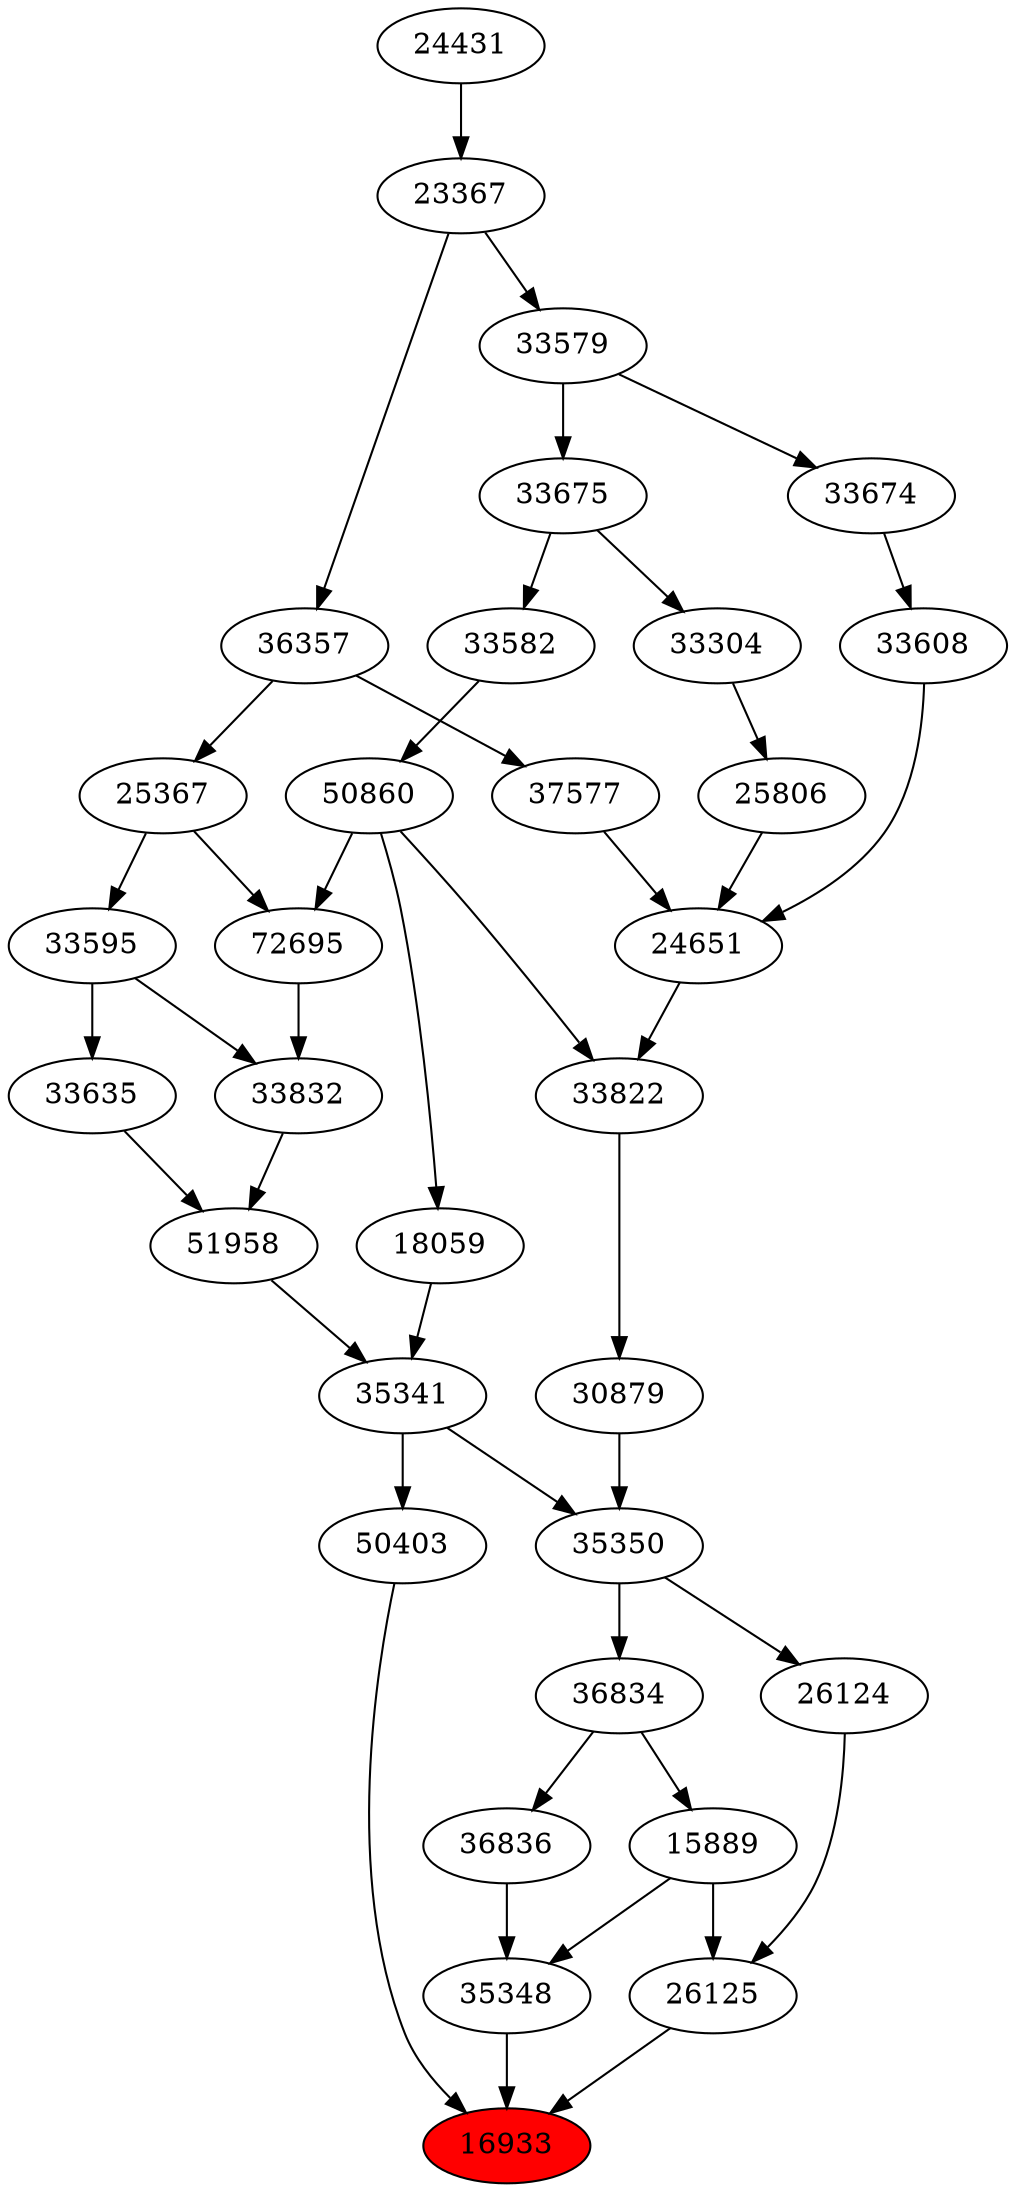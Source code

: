 strict digraph{ 
16933 [label="16933" fillcolor=red style=filled]
35348 -> 16933
50403 -> 16933
26125 -> 16933
35348 [label="35348"]
15889 -> 35348
36836 -> 35348
50403 [label="50403"]
35341 -> 50403
26125 [label="26125"]
15889 -> 26125
26124 -> 26125
15889 [label="15889"]
36834 -> 15889
36836 [label="36836"]
36834 -> 36836
35341 [label="35341"]
51958 -> 35341
18059 -> 35341
26124 [label="26124"]
35350 -> 26124
36834 [label="36834"]
35350 -> 36834
51958 [label="51958"]
33832 -> 51958
33635 -> 51958
18059 [label="18059"]
50860 -> 18059
35350 [label="35350"]
30879 -> 35350
35341 -> 35350
33832 [label="33832"]
72695 -> 33832
33595 -> 33832
33635 [label="33635"]
33595 -> 33635
50860 [label="50860"]
33582 -> 50860
30879 [label="30879"]
33822 -> 30879
72695 [label="72695"]
50860 -> 72695
25367 -> 72695
33595 [label="33595"]
25367 -> 33595
33582 [label="33582"]
33675 -> 33582
33822 [label="33822"]
24651 -> 33822
50860 -> 33822
25367 [label="25367"]
36357 -> 25367
33675 [label="33675"]
33579 -> 33675
24651 [label="24651"]
25806 -> 24651
33608 -> 24651
37577 -> 24651
36357 [label="36357"]
23367 -> 36357
33579 [label="33579"]
23367 -> 33579
25806 [label="25806"]
33304 -> 25806
33608 [label="33608"]
33674 -> 33608
37577 [label="37577"]
36357 -> 37577
23367 [label="23367"]
24431 -> 23367
33304 [label="33304"]
33675 -> 33304
33674 [label="33674"]
33579 -> 33674
24431 [label="24431"]
}